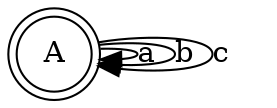 digraph{
	A [root=true, shape=doublecircle]
	A -> A [label="a"]
	A -> A [label="b"]
	A -> A [label="c"]
	}